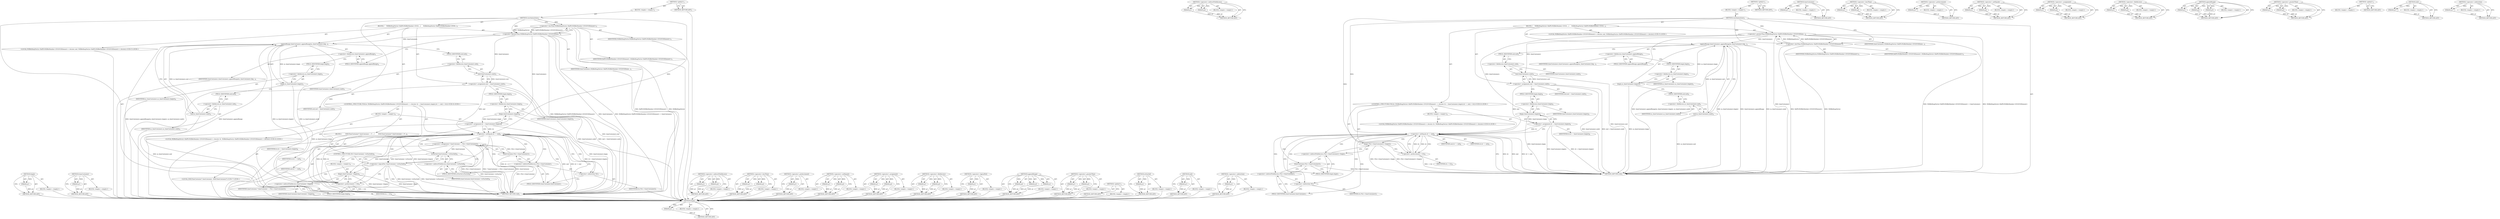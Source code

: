 digraph "&lt;operator&gt;.indirection" {
vulnerable_94 [label=<(METHOD,begin)>];
vulnerable_95 [label=<(PARAM,p1)>];
vulnerable_96 [label=<(BLOCK,&lt;empty&gt;,&lt;empty&gt;)>];
vulnerable_97 [label=<(METHOD_RETURN,ANY)>];
vulnerable_116 [label=<(METHOD,&lt;operator&gt;.indirectFieldAccess)>];
vulnerable_117 [label=<(PARAM,p1)>];
vulnerable_118 [label=<(PARAM,p2)>];
vulnerable_119 [label=<(BLOCK,&lt;empty&gt;,&lt;empty&gt;)>];
vulnerable_120 [label=<(METHOD_RETURN,ANY)>];
vulnerable_6 [label=<(METHOD,&lt;global&gt;)<SUB>1</SUB>>];
vulnerable_7 [label=<(BLOCK,&lt;empty&gt;,&lt;empty&gt;)<SUB>1</SUB>>];
vulnerable_8 [label=<(METHOD,startAnimations)<SUB>1</SUB>>];
vulnerable_9 [label=<(BLOCK,{
     WillBeHeapVector&lt;RefPtrWillBeMember&lt;SVGS...,{
     WillBeHeapVector&lt;RefPtrWillBeMember&lt;SVGS...)<SUB>2</SUB>>];
vulnerable_10 [label=<(&lt;operator&gt;.greaterThan,WillBeHeapVector&lt;RefPtrWillBeMember&lt;SVGSVGEleme...)<SUB>3</SUB>>];
vulnerable_11 [label=<(&lt;operator&gt;.lessThan,WillBeHeapVector&lt;RefPtrWillBeMember&lt;SVGSVGElement&gt;)<SUB>3</SUB>>];
vulnerable_12 [label=<(IDENTIFIER,WillBeHeapVector,WillBeHeapVector&lt;RefPtrWillBeMember&lt;SVGSVGElement&gt;)<SUB>3</SUB>>];
vulnerable_13 [label=<(IDENTIFIER,RefPtrWillBeMember&lt;SVGSVGElement&gt;,WillBeHeapVector&lt;RefPtrWillBeMember&lt;SVGSVGElement&gt;)<SUB>3</SUB>>];
vulnerable_14 [label=<(IDENTIFIER,timeContainers,WillBeHeapVector&lt;RefPtrWillBeMember&lt;SVGSVGEleme...)<SUB>3</SUB>>];
vulnerable_15 [label=<(appendRange,timeContainers.appendRange(m_timeContainers.beg...)<SUB>4</SUB>>];
vulnerable_16 [label=<(&lt;operator&gt;.fieldAccess,timeContainers.appendRange)<SUB>4</SUB>>];
vulnerable_17 [label=<(IDENTIFIER,timeContainers,timeContainers.appendRange(m_timeContainers.beg...)<SUB>4</SUB>>];
vulnerable_18 [label=<(FIELD_IDENTIFIER,appendRange,appendRange)<SUB>4</SUB>>];
vulnerable_19 [label=<(begin,m_timeContainers.begin())<SUB>4</SUB>>];
vulnerable_20 [label=<(&lt;operator&gt;.fieldAccess,m_timeContainers.begin)<SUB>4</SUB>>];
vulnerable_21 [label=<(IDENTIFIER,m_timeContainers,m_timeContainers.begin())<SUB>4</SUB>>];
vulnerable_22 [label=<(FIELD_IDENTIFIER,begin,begin)<SUB>4</SUB>>];
vulnerable_23 [label=<(end,m_timeContainers.end())<SUB>4</SUB>>];
vulnerable_24 [label=<(&lt;operator&gt;.fieldAccess,m_timeContainers.end)<SUB>4</SUB>>];
vulnerable_25 [label=<(IDENTIFIER,m_timeContainers,m_timeContainers.end())<SUB>4</SUB>>];
vulnerable_26 [label=<(FIELD_IDENTIFIER,end,end)<SUB>4</SUB>>];
vulnerable_27 [label="<(LOCAL,WillBeHeapVector&lt;RefPtrWillBeMember&lt;SVGSVGElement&gt;&gt;.iterator end: WillBeHeapVector&lt;RefPtrWillBeMember&lt;SVGSVGElement&gt;&gt;.iterator)<SUB>5</SUB>>"];
vulnerable_28 [label=<(&lt;operator&gt;.assignment,end = timeContainers.end())<SUB>5</SUB>>];
vulnerable_29 [label=<(IDENTIFIER,end,end = timeContainers.end())<SUB>5</SUB>>];
vulnerable_30 [label=<(end,timeContainers.end())<SUB>5</SUB>>];
vulnerable_31 [label=<(&lt;operator&gt;.fieldAccess,timeContainers.end)<SUB>5</SUB>>];
vulnerable_32 [label=<(IDENTIFIER,timeContainers,timeContainers.end())<SUB>5</SUB>>];
vulnerable_33 [label=<(FIELD_IDENTIFIER,end,end)<SUB>5</SUB>>];
vulnerable_34 [label="<(CONTROL_STRUCTURE,FOR,for (WillBeHeapVector&lt;RefPtrWillBeMember&lt;SVGSVGElement&gt; &gt;::iterator itr = timeContainers.begin();itr != end;++itr))<SUB>6</SUB>>"];
vulnerable_35 [label=<(BLOCK,&lt;empty&gt;,&lt;empty&gt;)<SUB>6</SUB>>];
vulnerable_36 [label="<(LOCAL,WillBeHeapVector&lt;RefPtrWillBeMember&lt;SVGSVGElement&gt;&gt;.iterator itr: WillBeHeapVector&lt;RefPtrWillBeMember&lt;SVGSVGElement&gt;&gt;.iterator)<SUB>6</SUB>>"];
vulnerable_37 [label=<(&lt;operator&gt;.assignment,itr = timeContainers.begin())<SUB>6</SUB>>];
vulnerable_38 [label=<(IDENTIFIER,itr,itr = timeContainers.begin())<SUB>6</SUB>>];
vulnerable_39 [label=<(begin,timeContainers.begin())<SUB>6</SUB>>];
vulnerable_40 [label=<(&lt;operator&gt;.fieldAccess,timeContainers.begin)<SUB>6</SUB>>];
vulnerable_41 [label=<(IDENTIFIER,timeContainers,timeContainers.begin())<SUB>6</SUB>>];
vulnerable_42 [label=<(FIELD_IDENTIFIER,begin,begin)<SUB>6</SUB>>];
vulnerable_43 [label=<(&lt;operator&gt;.notEquals,itr != end)<SUB>6</SUB>>];
vulnerable_44 [label=<(IDENTIFIER,itr,itr != end)<SUB>6</SUB>>];
vulnerable_45 [label=<(IDENTIFIER,end,itr != end)<SUB>6</SUB>>];
vulnerable_46 [label=<(&lt;operator&gt;.preIncrement,++itr)<SUB>6</SUB>>];
vulnerable_47 [label=<(IDENTIFIER,itr,++itr)<SUB>6</SUB>>];
vulnerable_48 [label=<(begin,(*itr)-&gt;timeContainer()-&gt;begin())<SUB>7</SUB>>];
vulnerable_49 [label=<(&lt;operator&gt;.indirectFieldAccess,(*itr)-&gt;timeContainer()-&gt;begin)<SUB>7</SUB>>];
vulnerable_50 [label=<(timeContainer,(*itr)-&gt;timeContainer())<SUB>7</SUB>>];
vulnerable_51 [label=<(&lt;operator&gt;.indirectFieldAccess,(*itr)-&gt;timeContainer)<SUB>7</SUB>>];
vulnerable_52 [label=<(&lt;operator&gt;.indirection,*itr)<SUB>7</SUB>>];
vulnerable_53 [label=<(IDENTIFIER,itr,(*itr)-&gt;timeContainer())<SUB>7</SUB>>];
vulnerable_54 [label=<(FIELD_IDENTIFIER,timeContainer,timeContainer)<SUB>7</SUB>>];
vulnerable_55 [label=<(FIELD_IDENTIFIER,begin,begin)<SUB>7</SUB>>];
vulnerable_56 [label=<(METHOD_RETURN,void)<SUB>1</SUB>>];
vulnerable_58 [label=<(METHOD_RETURN,ANY)<SUB>1</SUB>>];
vulnerable_121 [label=<(METHOD,timeContainer)>];
vulnerable_122 [label=<(PARAM,p1)>];
vulnerable_123 [label=<(BLOCK,&lt;empty&gt;,&lt;empty&gt;)>];
vulnerable_124 [label=<(METHOD_RETURN,ANY)>];
vulnerable_78 [label=<(METHOD,&lt;operator&gt;.lessThan)>];
vulnerable_79 [label=<(PARAM,p1)>];
vulnerable_80 [label=<(PARAM,p2)>];
vulnerable_81 [label=<(BLOCK,&lt;empty&gt;,&lt;empty&gt;)>];
vulnerable_82 [label=<(METHOD_RETURN,ANY)>];
vulnerable_112 [label=<(METHOD,&lt;operator&gt;.preIncrement)>];
vulnerable_113 [label=<(PARAM,p1)>];
vulnerable_114 [label=<(BLOCK,&lt;empty&gt;,&lt;empty&gt;)>];
vulnerable_115 [label=<(METHOD_RETURN,ANY)>];
vulnerable_107 [label=<(METHOD,&lt;operator&gt;.notEquals)>];
vulnerable_108 [label=<(PARAM,p1)>];
vulnerable_109 [label=<(PARAM,p2)>];
vulnerable_110 [label=<(BLOCK,&lt;empty&gt;,&lt;empty&gt;)>];
vulnerable_111 [label=<(METHOD_RETURN,ANY)>];
vulnerable_102 [label=<(METHOD,&lt;operator&gt;.assignment)>];
vulnerable_103 [label=<(PARAM,p1)>];
vulnerable_104 [label=<(PARAM,p2)>];
vulnerable_105 [label=<(BLOCK,&lt;empty&gt;,&lt;empty&gt;)>];
vulnerable_106 [label=<(METHOD_RETURN,ANY)>];
vulnerable_89 [label=<(METHOD,&lt;operator&gt;.fieldAccess)>];
vulnerable_90 [label=<(PARAM,p1)>];
vulnerable_91 [label=<(PARAM,p2)>];
vulnerable_92 [label=<(BLOCK,&lt;empty&gt;,&lt;empty&gt;)>];
vulnerable_93 [label=<(METHOD_RETURN,ANY)>];
vulnerable_83 [label=<(METHOD,appendRange)>];
vulnerable_84 [label=<(PARAM,p1)>];
vulnerable_85 [label=<(PARAM,p2)>];
vulnerable_86 [label=<(PARAM,p3)>];
vulnerable_87 [label=<(BLOCK,&lt;empty&gt;,&lt;empty&gt;)>];
vulnerable_88 [label=<(METHOD_RETURN,ANY)>];
vulnerable_73 [label=<(METHOD,&lt;operator&gt;.greaterThan)>];
vulnerable_74 [label=<(PARAM,p1)>];
vulnerable_75 [label=<(PARAM,p2)>];
vulnerable_76 [label=<(BLOCK,&lt;empty&gt;,&lt;empty&gt;)>];
vulnerable_77 [label=<(METHOD_RETURN,ANY)>];
vulnerable_67 [label=<(METHOD,&lt;global&gt;)<SUB>1</SUB>>];
vulnerable_68 [label=<(BLOCK,&lt;empty&gt;,&lt;empty&gt;)>];
vulnerable_69 [label=<(METHOD_RETURN,ANY)>];
vulnerable_98 [label=<(METHOD,end)>];
vulnerable_99 [label=<(PARAM,p1)>];
vulnerable_100 [label=<(BLOCK,&lt;empty&gt;,&lt;empty&gt;)>];
vulnerable_101 [label=<(METHOD_RETURN,ANY)>];
vulnerable_125 [label=<(METHOD,&lt;operator&gt;.indirection)>];
vulnerable_126 [label=<(PARAM,p1)>];
vulnerable_127 [label=<(BLOCK,&lt;empty&gt;,&lt;empty&gt;)>];
vulnerable_128 [label=<(METHOD_RETURN,ANY)>];
fixed_108 [label=<(METHOD,begin)>];
fixed_109 [label=<(PARAM,p1)>];
fixed_110 [label=<(BLOCK,&lt;empty&gt;,&lt;empty&gt;)>];
fixed_111 [label=<(METHOD_RETURN,ANY)>];
fixed_130 [label=<(METHOD,timeContainer)>];
fixed_131 [label=<(PARAM,p1)>];
fixed_132 [label=<(BLOCK,&lt;empty&gt;,&lt;empty&gt;)>];
fixed_133 [label=<(METHOD_RETURN,ANY)>];
fixed_6 [label=<(METHOD,&lt;global&gt;)<SUB>1</SUB>>];
fixed_7 [label=<(BLOCK,&lt;empty&gt;,&lt;empty&gt;)<SUB>1</SUB>>];
fixed_8 [label=<(METHOD,startAnimations)<SUB>1</SUB>>];
fixed_9 [label=<(BLOCK,{
     WillBeHeapVector&lt;RefPtrWillBeMember&lt;SVGS...,{
     WillBeHeapVector&lt;RefPtrWillBeMember&lt;SVGS...)<SUB>2</SUB>>];
fixed_10 [label=<(&lt;operator&gt;.greaterThan,WillBeHeapVector&lt;RefPtrWillBeMember&lt;SVGSVGEleme...)<SUB>3</SUB>>];
fixed_11 [label=<(&lt;operator&gt;.lessThan,WillBeHeapVector&lt;RefPtrWillBeMember&lt;SVGSVGElement&gt;)<SUB>3</SUB>>];
fixed_12 [label=<(IDENTIFIER,WillBeHeapVector,WillBeHeapVector&lt;RefPtrWillBeMember&lt;SVGSVGElement&gt;)<SUB>3</SUB>>];
fixed_13 [label=<(IDENTIFIER,RefPtrWillBeMember&lt;SVGSVGElement&gt;,WillBeHeapVector&lt;RefPtrWillBeMember&lt;SVGSVGElement&gt;)<SUB>3</SUB>>];
fixed_14 [label=<(IDENTIFIER,timeContainers,WillBeHeapVector&lt;RefPtrWillBeMember&lt;SVGSVGEleme...)<SUB>3</SUB>>];
fixed_15 [label=<(appendRange,timeContainers.appendRange(m_timeContainers.beg...)<SUB>4</SUB>>];
fixed_16 [label=<(&lt;operator&gt;.fieldAccess,timeContainers.appendRange)<SUB>4</SUB>>];
fixed_17 [label=<(IDENTIFIER,timeContainers,timeContainers.appendRange(m_timeContainers.beg...)<SUB>4</SUB>>];
fixed_18 [label=<(FIELD_IDENTIFIER,appendRange,appendRange)<SUB>4</SUB>>];
fixed_19 [label=<(begin,m_timeContainers.begin())<SUB>4</SUB>>];
fixed_20 [label=<(&lt;operator&gt;.fieldAccess,m_timeContainers.begin)<SUB>4</SUB>>];
fixed_21 [label=<(IDENTIFIER,m_timeContainers,m_timeContainers.begin())<SUB>4</SUB>>];
fixed_22 [label=<(FIELD_IDENTIFIER,begin,begin)<SUB>4</SUB>>];
fixed_23 [label=<(end,m_timeContainers.end())<SUB>4</SUB>>];
fixed_24 [label=<(&lt;operator&gt;.fieldAccess,m_timeContainers.end)<SUB>4</SUB>>];
fixed_25 [label=<(IDENTIFIER,m_timeContainers,m_timeContainers.end())<SUB>4</SUB>>];
fixed_26 [label=<(FIELD_IDENTIFIER,end,end)<SUB>4</SUB>>];
fixed_27 [label="<(LOCAL,WillBeHeapVector&lt;RefPtrWillBeMember&lt;SVGSVGElement&gt;&gt;.iterator end: WillBeHeapVector&lt;RefPtrWillBeMember&lt;SVGSVGElement&gt;&gt;.iterator)<SUB>5</SUB>>"];
fixed_28 [label=<(&lt;operator&gt;.assignment,end = timeContainers.end())<SUB>5</SUB>>];
fixed_29 [label=<(IDENTIFIER,end,end = timeContainers.end())<SUB>5</SUB>>];
fixed_30 [label=<(end,timeContainers.end())<SUB>5</SUB>>];
fixed_31 [label=<(&lt;operator&gt;.fieldAccess,timeContainers.end)<SUB>5</SUB>>];
fixed_32 [label=<(IDENTIFIER,timeContainers,timeContainers.end())<SUB>5</SUB>>];
fixed_33 [label=<(FIELD_IDENTIFIER,end,end)<SUB>5</SUB>>];
fixed_34 [label="<(CONTROL_STRUCTURE,FOR,for (WillBeHeapVector&lt;RefPtrWillBeMember&lt;SVGSVGElement&gt; &gt;::iterator itr = timeContainers.begin();itr != end;++itr))<SUB>6</SUB>>"];
fixed_35 [label=<(BLOCK,&lt;empty&gt;,&lt;empty&gt;)<SUB>6</SUB>>];
fixed_36 [label="<(LOCAL,WillBeHeapVector&lt;RefPtrWillBeMember&lt;SVGSVGElement&gt;&gt;.iterator itr: WillBeHeapVector&lt;RefPtrWillBeMember&lt;SVGSVGElement&gt;&gt;.iterator)<SUB>6</SUB>>"];
fixed_37 [label=<(&lt;operator&gt;.assignment,itr = timeContainers.begin())<SUB>6</SUB>>];
fixed_38 [label=<(IDENTIFIER,itr,itr = timeContainers.begin())<SUB>6</SUB>>];
fixed_39 [label=<(begin,timeContainers.begin())<SUB>6</SUB>>];
fixed_40 [label=<(&lt;operator&gt;.fieldAccess,timeContainers.begin)<SUB>6</SUB>>];
fixed_41 [label=<(IDENTIFIER,timeContainers,timeContainers.begin())<SUB>6</SUB>>];
fixed_42 [label=<(FIELD_IDENTIFIER,begin,begin)<SUB>6</SUB>>];
fixed_43 [label=<(&lt;operator&gt;.notEquals,itr != end)<SUB>6</SUB>>];
fixed_44 [label=<(IDENTIFIER,itr,itr != end)<SUB>6</SUB>>];
fixed_45 [label=<(IDENTIFIER,end,itr != end)<SUB>6</SUB>>];
fixed_46 [label=<(&lt;operator&gt;.preIncrement,++itr)<SUB>6</SUB>>];
fixed_47 [label=<(IDENTIFIER,itr,++itr)<SUB>6</SUB>>];
fixed_48 [label=<(BLOCK,{
        SMILTimeContainer* timeContainer = (*...,{
        SMILTimeContainer* timeContainer = (*...)<SUB>6</SUB>>];
fixed_49 [label="<(LOCAL,SMILTimeContainer* timeContainer: SMILTimeContainer*)<SUB>7</SUB>>"];
fixed_50 [label=<(&lt;operator&gt;.assignment,* timeContainer = (*itr)-&gt;timeContainer())<SUB>7</SUB>>];
fixed_51 [label=<(IDENTIFIER,timeContainer,* timeContainer = (*itr)-&gt;timeContainer())<SUB>7</SUB>>];
fixed_52 [label=<(timeContainer,(*itr)-&gt;timeContainer())<SUB>7</SUB>>];
fixed_53 [label=<(&lt;operator&gt;.indirectFieldAccess,(*itr)-&gt;timeContainer)<SUB>7</SUB>>];
fixed_54 [label=<(&lt;operator&gt;.indirection,*itr)<SUB>7</SUB>>];
fixed_55 [label=<(IDENTIFIER,itr,(*itr)-&gt;timeContainer())<SUB>7</SUB>>];
fixed_56 [label=<(FIELD_IDENTIFIER,timeContainer,timeContainer)<SUB>7</SUB>>];
fixed_57 [label=<(CONTROL_STRUCTURE,IF,if (!timeContainer-&gt;isStarted()))<SUB>8</SUB>>];
fixed_58 [label=<(&lt;operator&gt;.logicalNot,!timeContainer-&gt;isStarted())<SUB>8</SUB>>];
fixed_59 [label=<(isStarted,timeContainer-&gt;isStarted())<SUB>8</SUB>>];
fixed_60 [label=<(&lt;operator&gt;.indirectFieldAccess,timeContainer-&gt;isStarted)<SUB>8</SUB>>];
fixed_61 [label=<(IDENTIFIER,timeContainer,timeContainer-&gt;isStarted())<SUB>8</SUB>>];
fixed_62 [label=<(FIELD_IDENTIFIER,isStarted,isStarted)<SUB>8</SUB>>];
fixed_63 [label=<(BLOCK,&lt;empty&gt;,&lt;empty&gt;)<SUB>9</SUB>>];
fixed_64 [label=<(begin,timeContainer-&gt;begin())<SUB>9</SUB>>];
fixed_65 [label=<(&lt;operator&gt;.indirectFieldAccess,timeContainer-&gt;begin)<SUB>9</SUB>>];
fixed_66 [label=<(IDENTIFIER,timeContainer,timeContainer-&gt;begin())<SUB>9</SUB>>];
fixed_67 [label=<(FIELD_IDENTIFIER,begin,begin)<SUB>9</SUB>>];
fixed_68 [label=<(METHOD_RETURN,void)<SUB>1</SUB>>];
fixed_70 [label=<(METHOD_RETURN,ANY)<SUB>1</SUB>>];
fixed_134 [label=<(METHOD,&lt;operator&gt;.indirectFieldAccess)>];
fixed_135 [label=<(PARAM,p1)>];
fixed_136 [label=<(PARAM,p2)>];
fixed_137 [label=<(BLOCK,&lt;empty&gt;,&lt;empty&gt;)>];
fixed_138 [label=<(METHOD_RETURN,ANY)>];
fixed_92 [label=<(METHOD,&lt;operator&gt;.lessThan)>];
fixed_93 [label=<(PARAM,p1)>];
fixed_94 [label=<(PARAM,p2)>];
fixed_95 [label=<(BLOCK,&lt;empty&gt;,&lt;empty&gt;)>];
fixed_96 [label=<(METHOD_RETURN,ANY)>];
fixed_126 [label=<(METHOD,&lt;operator&gt;.preIncrement)>];
fixed_127 [label=<(PARAM,p1)>];
fixed_128 [label=<(BLOCK,&lt;empty&gt;,&lt;empty&gt;)>];
fixed_129 [label=<(METHOD_RETURN,ANY)>];
fixed_121 [label=<(METHOD,&lt;operator&gt;.notEquals)>];
fixed_122 [label=<(PARAM,p1)>];
fixed_123 [label=<(PARAM,p2)>];
fixed_124 [label=<(BLOCK,&lt;empty&gt;,&lt;empty&gt;)>];
fixed_125 [label=<(METHOD_RETURN,ANY)>];
fixed_116 [label=<(METHOD,&lt;operator&gt;.assignment)>];
fixed_117 [label=<(PARAM,p1)>];
fixed_118 [label=<(PARAM,p2)>];
fixed_119 [label=<(BLOCK,&lt;empty&gt;,&lt;empty&gt;)>];
fixed_120 [label=<(METHOD_RETURN,ANY)>];
fixed_103 [label=<(METHOD,&lt;operator&gt;.fieldAccess)>];
fixed_104 [label=<(PARAM,p1)>];
fixed_105 [label=<(PARAM,p2)>];
fixed_106 [label=<(BLOCK,&lt;empty&gt;,&lt;empty&gt;)>];
fixed_107 [label=<(METHOD_RETURN,ANY)>];
fixed_143 [label=<(METHOD,&lt;operator&gt;.logicalNot)>];
fixed_144 [label=<(PARAM,p1)>];
fixed_145 [label=<(BLOCK,&lt;empty&gt;,&lt;empty&gt;)>];
fixed_146 [label=<(METHOD_RETURN,ANY)>];
fixed_97 [label=<(METHOD,appendRange)>];
fixed_98 [label=<(PARAM,p1)>];
fixed_99 [label=<(PARAM,p2)>];
fixed_100 [label=<(PARAM,p3)>];
fixed_101 [label=<(BLOCK,&lt;empty&gt;,&lt;empty&gt;)>];
fixed_102 [label=<(METHOD_RETURN,ANY)>];
fixed_87 [label=<(METHOD,&lt;operator&gt;.greaterThan)>];
fixed_88 [label=<(PARAM,p1)>];
fixed_89 [label=<(PARAM,p2)>];
fixed_90 [label=<(BLOCK,&lt;empty&gt;,&lt;empty&gt;)>];
fixed_91 [label=<(METHOD_RETURN,ANY)>];
fixed_81 [label=<(METHOD,&lt;global&gt;)<SUB>1</SUB>>];
fixed_82 [label=<(BLOCK,&lt;empty&gt;,&lt;empty&gt;)>];
fixed_83 [label=<(METHOD_RETURN,ANY)>];
fixed_147 [label=<(METHOD,isStarted)>];
fixed_148 [label=<(PARAM,p1)>];
fixed_149 [label=<(BLOCK,&lt;empty&gt;,&lt;empty&gt;)>];
fixed_150 [label=<(METHOD_RETURN,ANY)>];
fixed_112 [label=<(METHOD,end)>];
fixed_113 [label=<(PARAM,p1)>];
fixed_114 [label=<(BLOCK,&lt;empty&gt;,&lt;empty&gt;)>];
fixed_115 [label=<(METHOD_RETURN,ANY)>];
fixed_139 [label=<(METHOD,&lt;operator&gt;.indirection)>];
fixed_140 [label=<(PARAM,p1)>];
fixed_141 [label=<(BLOCK,&lt;empty&gt;,&lt;empty&gt;)>];
fixed_142 [label=<(METHOD_RETURN,ANY)>];
vulnerable_94 -> vulnerable_95  [key=0, label="AST: "];
vulnerable_94 -> vulnerable_95  [key=1, label="DDG: "];
vulnerable_94 -> vulnerable_96  [key=0, label="AST: "];
vulnerable_94 -> vulnerable_97  [key=0, label="AST: "];
vulnerable_94 -> vulnerable_97  [key=1, label="CFG: "];
vulnerable_95 -> vulnerable_97  [key=0, label="DDG: p1"];
vulnerable_116 -> vulnerable_117  [key=0, label="AST: "];
vulnerable_116 -> vulnerable_117  [key=1, label="DDG: "];
vulnerable_116 -> vulnerable_119  [key=0, label="AST: "];
vulnerable_116 -> vulnerable_118  [key=0, label="AST: "];
vulnerable_116 -> vulnerable_118  [key=1, label="DDG: "];
vulnerable_116 -> vulnerable_120  [key=0, label="AST: "];
vulnerable_116 -> vulnerable_120  [key=1, label="CFG: "];
vulnerable_117 -> vulnerable_120  [key=0, label="DDG: p1"];
vulnerable_118 -> vulnerable_120  [key=0, label="DDG: p2"];
vulnerable_6 -> vulnerable_7  [key=0, label="AST: "];
vulnerable_6 -> vulnerable_58  [key=0, label="AST: "];
vulnerable_6 -> vulnerable_58  [key=1, label="CFG: "];
vulnerable_7 -> vulnerable_8  [key=0, label="AST: "];
vulnerable_8 -> vulnerable_9  [key=0, label="AST: "];
vulnerable_8 -> vulnerable_56  [key=0, label="AST: "];
vulnerable_8 -> vulnerable_11  [key=0, label="CFG: "];
vulnerable_8 -> vulnerable_11  [key=1, label="DDG: "];
vulnerable_8 -> vulnerable_10  [key=0, label="DDG: "];
vulnerable_8 -> vulnerable_43  [key=0, label="DDG: "];
vulnerable_8 -> vulnerable_46  [key=0, label="DDG: "];
vulnerable_9 -> vulnerable_10  [key=0, label="AST: "];
vulnerable_9 -> vulnerable_15  [key=0, label="AST: "];
vulnerable_9 -> vulnerable_27  [key=0, label="AST: "];
vulnerable_9 -> vulnerable_28  [key=0, label="AST: "];
vulnerable_9 -> vulnerable_34  [key=0, label="AST: "];
vulnerable_10 -> vulnerable_11  [key=0, label="AST: "];
vulnerable_10 -> vulnerable_14  [key=0, label="AST: "];
vulnerable_10 -> vulnerable_18  [key=0, label="CFG: "];
vulnerable_10 -> vulnerable_56  [key=0, label="DDG: WillBeHeapVector&lt;RefPtrWillBeMember&lt;SVGSVGElement&gt;"];
vulnerable_10 -> vulnerable_56  [key=1, label="DDG: timeContainers"];
vulnerable_10 -> vulnerable_56  [key=2, label="DDG: WillBeHeapVector&lt;RefPtrWillBeMember&lt;SVGSVGElement&gt; &gt; timeContainers"];
vulnerable_10 -> vulnerable_15  [key=0, label="DDG: timeContainers"];
vulnerable_10 -> vulnerable_30  [key=0, label="DDG: timeContainers"];
vulnerable_10 -> vulnerable_39  [key=0, label="DDG: timeContainers"];
vulnerable_11 -> vulnerable_12  [key=0, label="AST: "];
vulnerable_11 -> vulnerable_13  [key=0, label="AST: "];
vulnerable_11 -> vulnerable_10  [key=0, label="CFG: "];
vulnerable_11 -> vulnerable_10  [key=1, label="DDG: WillBeHeapVector"];
vulnerable_11 -> vulnerable_10  [key=2, label="DDG: RefPtrWillBeMember&lt;SVGSVGElement&gt;"];
vulnerable_11 -> vulnerable_56  [key=0, label="DDG: RefPtrWillBeMember&lt;SVGSVGElement&gt;"];
vulnerable_11 -> vulnerable_56  [key=1, label="DDG: WillBeHeapVector"];
vulnerable_15 -> vulnerable_16  [key=0, label="AST: "];
vulnerable_15 -> vulnerable_19  [key=0, label="AST: "];
vulnerable_15 -> vulnerable_23  [key=0, label="AST: "];
vulnerable_15 -> vulnerable_33  [key=0, label="CFG: "];
vulnerable_15 -> vulnerable_56  [key=0, label="DDG: timeContainers.appendRange"];
vulnerable_15 -> vulnerable_56  [key=1, label="DDG: m_timeContainers.begin()"];
vulnerable_15 -> vulnerable_56  [key=2, label="DDG: m_timeContainers.end()"];
vulnerable_15 -> vulnerable_56  [key=3, label="DDG: timeContainers.appendRange(m_timeContainers.begin(), m_timeContainers.end())"];
vulnerable_16 -> vulnerable_17  [key=0, label="AST: "];
vulnerable_16 -> vulnerable_18  [key=0, label="AST: "];
vulnerable_16 -> vulnerable_22  [key=0, label="CFG: "];
vulnerable_18 -> vulnerable_16  [key=0, label="CFG: "];
vulnerable_19 -> vulnerable_20  [key=0, label="AST: "];
vulnerable_19 -> vulnerable_26  [key=0, label="CFG: "];
vulnerable_19 -> vulnerable_56  [key=0, label="DDG: m_timeContainers.begin"];
vulnerable_19 -> vulnerable_15  [key=0, label="DDG: m_timeContainers.begin"];
vulnerable_20 -> vulnerable_21  [key=0, label="AST: "];
vulnerable_20 -> vulnerable_22  [key=0, label="AST: "];
vulnerable_20 -> vulnerable_19  [key=0, label="CFG: "];
vulnerable_22 -> vulnerable_20  [key=0, label="CFG: "];
vulnerable_23 -> vulnerable_24  [key=0, label="AST: "];
vulnerable_23 -> vulnerable_15  [key=0, label="CFG: "];
vulnerable_23 -> vulnerable_15  [key=1, label="DDG: m_timeContainers.end"];
vulnerable_23 -> vulnerable_56  [key=0, label="DDG: m_timeContainers.end"];
vulnerable_24 -> vulnerable_25  [key=0, label="AST: "];
vulnerable_24 -> vulnerable_26  [key=0, label="AST: "];
vulnerable_24 -> vulnerable_23  [key=0, label="CFG: "];
vulnerable_26 -> vulnerable_24  [key=0, label="CFG: "];
vulnerable_28 -> vulnerable_29  [key=0, label="AST: "];
vulnerable_28 -> vulnerable_30  [key=0, label="AST: "];
vulnerable_28 -> vulnerable_42  [key=0, label="CFG: "];
vulnerable_28 -> vulnerable_56  [key=0, label="DDG: timeContainers.end()"];
vulnerable_28 -> vulnerable_56  [key=1, label="DDG: end = timeContainers.end()"];
vulnerable_28 -> vulnerable_43  [key=0, label="DDG: end"];
vulnerable_30 -> vulnerable_31  [key=0, label="AST: "];
vulnerable_30 -> vulnerable_28  [key=0, label="CFG: "];
vulnerable_30 -> vulnerable_28  [key=1, label="DDG: timeContainers.end"];
vulnerable_30 -> vulnerable_56  [key=0, label="DDG: timeContainers.end"];
vulnerable_31 -> vulnerable_32  [key=0, label="AST: "];
vulnerable_31 -> vulnerable_33  [key=0, label="AST: "];
vulnerable_31 -> vulnerable_30  [key=0, label="CFG: "];
vulnerable_33 -> vulnerable_31  [key=0, label="CFG: "];
vulnerable_34 -> vulnerable_35  [key=0, label="AST: "];
vulnerable_34 -> vulnerable_43  [key=0, label="AST: "];
vulnerable_34 -> vulnerable_46  [key=0, label="AST: "];
vulnerable_34 -> vulnerable_48  [key=0, label="AST: "];
vulnerable_35 -> vulnerable_36  [key=0, label="AST: "];
vulnerable_35 -> vulnerable_37  [key=0, label="AST: "];
vulnerable_37 -> vulnerable_38  [key=0, label="AST: "];
vulnerable_37 -> vulnerable_39  [key=0, label="AST: "];
vulnerable_37 -> vulnerable_43  [key=0, label="CFG: "];
vulnerable_37 -> vulnerable_43  [key=1, label="DDG: itr"];
vulnerable_37 -> vulnerable_56  [key=0, label="DDG: timeContainers.begin()"];
vulnerable_37 -> vulnerable_56  [key=1, label="DDG: itr = timeContainers.begin()"];
vulnerable_39 -> vulnerable_40  [key=0, label="AST: "];
vulnerable_39 -> vulnerable_37  [key=0, label="CFG: "];
vulnerable_39 -> vulnerable_37  [key=1, label="DDG: timeContainers.begin"];
vulnerable_39 -> vulnerable_56  [key=0, label="DDG: timeContainers.begin"];
vulnerable_40 -> vulnerable_41  [key=0, label="AST: "];
vulnerable_40 -> vulnerable_42  [key=0, label="AST: "];
vulnerable_40 -> vulnerable_39  [key=0, label="CFG: "];
vulnerable_42 -> vulnerable_40  [key=0, label="CFG: "];
vulnerable_43 -> vulnerable_44  [key=0, label="AST: "];
vulnerable_43 -> vulnerable_45  [key=0, label="AST: "];
vulnerable_43 -> vulnerable_56  [key=0, label="CFG: "];
vulnerable_43 -> vulnerable_56  [key=1, label="DDG: itr"];
vulnerable_43 -> vulnerable_56  [key=2, label="DDG: end"];
vulnerable_43 -> vulnerable_56  [key=3, label="DDG: itr != end"];
vulnerable_43 -> vulnerable_52  [key=0, label="CFG: "];
vulnerable_43 -> vulnerable_52  [key=1, label="CDG: "];
vulnerable_43 -> vulnerable_46  [key=0, label="DDG: itr"];
vulnerable_43 -> vulnerable_46  [key=1, label="CDG: "];
vulnerable_43 -> vulnerable_48  [key=0, label="CDG: "];
vulnerable_43 -> vulnerable_49  [key=0, label="CDG: "];
vulnerable_43 -> vulnerable_50  [key=0, label="CDG: "];
vulnerable_43 -> vulnerable_51  [key=0, label="CDG: "];
vulnerable_43 -> vulnerable_55  [key=0, label="CDG: "];
vulnerable_43 -> vulnerable_54  [key=0, label="CDG: "];
vulnerable_43 -> vulnerable_43  [key=0, label="CDG: "];
vulnerable_46 -> vulnerable_47  [key=0, label="AST: "];
vulnerable_46 -> vulnerable_43  [key=0, label="CFG: "];
vulnerable_46 -> vulnerable_43  [key=1, label="DDG: itr"];
vulnerable_46 -> vulnerable_56  [key=0, label="DDG: ++itr"];
vulnerable_48 -> vulnerable_49  [key=0, label="AST: "];
vulnerable_48 -> vulnerable_46  [key=0, label="CFG: "];
vulnerable_48 -> vulnerable_56  [key=0, label="DDG: (*itr)-&gt;timeContainer()-&gt;begin"];
vulnerable_48 -> vulnerable_56  [key=1, label="DDG: (*itr)-&gt;timeContainer()-&gt;begin()"];
vulnerable_49 -> vulnerable_50  [key=0, label="AST: "];
vulnerable_49 -> vulnerable_55  [key=0, label="AST: "];
vulnerable_49 -> vulnerable_48  [key=0, label="CFG: "];
vulnerable_50 -> vulnerable_51  [key=0, label="AST: "];
vulnerable_50 -> vulnerable_55  [key=0, label="CFG: "];
vulnerable_50 -> vulnerable_56  [key=0, label="DDG: (*itr)-&gt;timeContainer"];
vulnerable_51 -> vulnerable_52  [key=0, label="AST: "];
vulnerable_51 -> vulnerable_54  [key=0, label="AST: "];
vulnerable_51 -> vulnerable_50  [key=0, label="CFG: "];
vulnerable_52 -> vulnerable_53  [key=0, label="AST: "];
vulnerable_52 -> vulnerable_54  [key=0, label="CFG: "];
vulnerable_54 -> vulnerable_51  [key=0, label="CFG: "];
vulnerable_55 -> vulnerable_49  [key=0, label="CFG: "];
vulnerable_121 -> vulnerable_122  [key=0, label="AST: "];
vulnerable_121 -> vulnerable_122  [key=1, label="DDG: "];
vulnerable_121 -> vulnerable_123  [key=0, label="AST: "];
vulnerable_121 -> vulnerable_124  [key=0, label="AST: "];
vulnerable_121 -> vulnerable_124  [key=1, label="CFG: "];
vulnerable_122 -> vulnerable_124  [key=0, label="DDG: p1"];
vulnerable_78 -> vulnerable_79  [key=0, label="AST: "];
vulnerable_78 -> vulnerable_79  [key=1, label="DDG: "];
vulnerable_78 -> vulnerable_81  [key=0, label="AST: "];
vulnerable_78 -> vulnerable_80  [key=0, label="AST: "];
vulnerable_78 -> vulnerable_80  [key=1, label="DDG: "];
vulnerable_78 -> vulnerable_82  [key=0, label="AST: "];
vulnerable_78 -> vulnerable_82  [key=1, label="CFG: "];
vulnerable_79 -> vulnerable_82  [key=0, label="DDG: p1"];
vulnerable_80 -> vulnerable_82  [key=0, label="DDG: p2"];
vulnerable_112 -> vulnerable_113  [key=0, label="AST: "];
vulnerable_112 -> vulnerable_113  [key=1, label="DDG: "];
vulnerable_112 -> vulnerable_114  [key=0, label="AST: "];
vulnerable_112 -> vulnerable_115  [key=0, label="AST: "];
vulnerable_112 -> vulnerable_115  [key=1, label="CFG: "];
vulnerable_113 -> vulnerable_115  [key=0, label="DDG: p1"];
vulnerable_107 -> vulnerable_108  [key=0, label="AST: "];
vulnerable_107 -> vulnerable_108  [key=1, label="DDG: "];
vulnerable_107 -> vulnerable_110  [key=0, label="AST: "];
vulnerable_107 -> vulnerable_109  [key=0, label="AST: "];
vulnerable_107 -> vulnerable_109  [key=1, label="DDG: "];
vulnerable_107 -> vulnerable_111  [key=0, label="AST: "];
vulnerable_107 -> vulnerable_111  [key=1, label="CFG: "];
vulnerable_108 -> vulnerable_111  [key=0, label="DDG: p1"];
vulnerable_109 -> vulnerable_111  [key=0, label="DDG: p2"];
vulnerable_102 -> vulnerable_103  [key=0, label="AST: "];
vulnerable_102 -> vulnerable_103  [key=1, label="DDG: "];
vulnerable_102 -> vulnerable_105  [key=0, label="AST: "];
vulnerable_102 -> vulnerable_104  [key=0, label="AST: "];
vulnerable_102 -> vulnerable_104  [key=1, label="DDG: "];
vulnerable_102 -> vulnerable_106  [key=0, label="AST: "];
vulnerable_102 -> vulnerable_106  [key=1, label="CFG: "];
vulnerable_103 -> vulnerable_106  [key=0, label="DDG: p1"];
vulnerable_104 -> vulnerable_106  [key=0, label="DDG: p2"];
vulnerable_89 -> vulnerable_90  [key=0, label="AST: "];
vulnerable_89 -> vulnerable_90  [key=1, label="DDG: "];
vulnerable_89 -> vulnerable_92  [key=0, label="AST: "];
vulnerable_89 -> vulnerable_91  [key=0, label="AST: "];
vulnerable_89 -> vulnerable_91  [key=1, label="DDG: "];
vulnerable_89 -> vulnerable_93  [key=0, label="AST: "];
vulnerable_89 -> vulnerable_93  [key=1, label="CFG: "];
vulnerable_90 -> vulnerable_93  [key=0, label="DDG: p1"];
vulnerable_91 -> vulnerable_93  [key=0, label="DDG: p2"];
vulnerable_83 -> vulnerable_84  [key=0, label="AST: "];
vulnerable_83 -> vulnerable_84  [key=1, label="DDG: "];
vulnerable_83 -> vulnerable_87  [key=0, label="AST: "];
vulnerable_83 -> vulnerable_85  [key=0, label="AST: "];
vulnerable_83 -> vulnerable_85  [key=1, label="DDG: "];
vulnerable_83 -> vulnerable_88  [key=0, label="AST: "];
vulnerable_83 -> vulnerable_88  [key=1, label="CFG: "];
vulnerable_83 -> vulnerable_86  [key=0, label="AST: "];
vulnerable_83 -> vulnerable_86  [key=1, label="DDG: "];
vulnerable_84 -> vulnerable_88  [key=0, label="DDG: p1"];
vulnerable_85 -> vulnerable_88  [key=0, label="DDG: p2"];
vulnerable_86 -> vulnerable_88  [key=0, label="DDG: p3"];
vulnerable_73 -> vulnerable_74  [key=0, label="AST: "];
vulnerable_73 -> vulnerable_74  [key=1, label="DDG: "];
vulnerable_73 -> vulnerable_76  [key=0, label="AST: "];
vulnerable_73 -> vulnerable_75  [key=0, label="AST: "];
vulnerable_73 -> vulnerable_75  [key=1, label="DDG: "];
vulnerable_73 -> vulnerable_77  [key=0, label="AST: "];
vulnerable_73 -> vulnerable_77  [key=1, label="CFG: "];
vulnerable_74 -> vulnerable_77  [key=0, label="DDG: p1"];
vulnerable_75 -> vulnerable_77  [key=0, label="DDG: p2"];
vulnerable_67 -> vulnerable_68  [key=0, label="AST: "];
vulnerable_67 -> vulnerable_69  [key=0, label="AST: "];
vulnerable_67 -> vulnerable_69  [key=1, label="CFG: "];
vulnerable_98 -> vulnerable_99  [key=0, label="AST: "];
vulnerable_98 -> vulnerable_99  [key=1, label="DDG: "];
vulnerable_98 -> vulnerable_100  [key=0, label="AST: "];
vulnerable_98 -> vulnerable_101  [key=0, label="AST: "];
vulnerable_98 -> vulnerable_101  [key=1, label="CFG: "];
vulnerable_99 -> vulnerable_101  [key=0, label="DDG: p1"];
vulnerable_125 -> vulnerable_126  [key=0, label="AST: "];
vulnerable_125 -> vulnerable_126  [key=1, label="DDG: "];
vulnerable_125 -> vulnerable_127  [key=0, label="AST: "];
vulnerable_125 -> vulnerable_128  [key=0, label="AST: "];
vulnerable_125 -> vulnerable_128  [key=1, label="CFG: "];
vulnerable_126 -> vulnerable_128  [key=0, label="DDG: p1"];
fixed_108 -> fixed_109  [key=0, label="AST: "];
fixed_108 -> fixed_109  [key=1, label="DDG: "];
fixed_108 -> fixed_110  [key=0, label="AST: "];
fixed_108 -> fixed_111  [key=0, label="AST: "];
fixed_108 -> fixed_111  [key=1, label="CFG: "];
fixed_109 -> fixed_111  [key=0, label="DDG: p1"];
fixed_110 -> vulnerable_94  [key=0];
fixed_111 -> vulnerable_94  [key=0];
fixed_130 -> fixed_131  [key=0, label="AST: "];
fixed_130 -> fixed_131  [key=1, label="DDG: "];
fixed_130 -> fixed_132  [key=0, label="AST: "];
fixed_130 -> fixed_133  [key=0, label="AST: "];
fixed_130 -> fixed_133  [key=1, label="CFG: "];
fixed_131 -> fixed_133  [key=0, label="DDG: p1"];
fixed_132 -> vulnerable_94  [key=0];
fixed_133 -> vulnerable_94  [key=0];
fixed_6 -> fixed_7  [key=0, label="AST: "];
fixed_6 -> fixed_70  [key=0, label="AST: "];
fixed_6 -> fixed_70  [key=1, label="CFG: "];
fixed_7 -> fixed_8  [key=0, label="AST: "];
fixed_8 -> fixed_9  [key=0, label="AST: "];
fixed_8 -> fixed_68  [key=0, label="AST: "];
fixed_8 -> fixed_11  [key=0, label="CFG: "];
fixed_8 -> fixed_11  [key=1, label="DDG: "];
fixed_8 -> fixed_10  [key=0, label="DDG: "];
fixed_8 -> fixed_43  [key=0, label="DDG: "];
fixed_8 -> fixed_46  [key=0, label="DDG: "];
fixed_9 -> fixed_10  [key=0, label="AST: "];
fixed_9 -> fixed_15  [key=0, label="AST: "];
fixed_9 -> fixed_27  [key=0, label="AST: "];
fixed_9 -> fixed_28  [key=0, label="AST: "];
fixed_9 -> fixed_34  [key=0, label="AST: "];
fixed_10 -> fixed_11  [key=0, label="AST: "];
fixed_10 -> fixed_14  [key=0, label="AST: "];
fixed_10 -> fixed_18  [key=0, label="CFG: "];
fixed_10 -> fixed_68  [key=0, label="DDG: WillBeHeapVector&lt;RefPtrWillBeMember&lt;SVGSVGElement&gt;"];
fixed_10 -> fixed_68  [key=1, label="DDG: timeContainers"];
fixed_10 -> fixed_68  [key=2, label="DDG: WillBeHeapVector&lt;RefPtrWillBeMember&lt;SVGSVGElement&gt; &gt; timeContainers"];
fixed_10 -> fixed_15  [key=0, label="DDG: timeContainers"];
fixed_10 -> fixed_30  [key=0, label="DDG: timeContainers"];
fixed_10 -> fixed_39  [key=0, label="DDG: timeContainers"];
fixed_11 -> fixed_12  [key=0, label="AST: "];
fixed_11 -> fixed_13  [key=0, label="AST: "];
fixed_11 -> fixed_10  [key=0, label="CFG: "];
fixed_11 -> fixed_10  [key=1, label="DDG: WillBeHeapVector"];
fixed_11 -> fixed_10  [key=2, label="DDG: RefPtrWillBeMember&lt;SVGSVGElement&gt;"];
fixed_11 -> fixed_68  [key=0, label="DDG: RefPtrWillBeMember&lt;SVGSVGElement&gt;"];
fixed_11 -> fixed_68  [key=1, label="DDG: WillBeHeapVector"];
fixed_12 -> vulnerable_94  [key=0];
fixed_13 -> vulnerable_94  [key=0];
fixed_14 -> vulnerable_94  [key=0];
fixed_15 -> fixed_16  [key=0, label="AST: "];
fixed_15 -> fixed_19  [key=0, label="AST: "];
fixed_15 -> fixed_23  [key=0, label="AST: "];
fixed_15 -> fixed_33  [key=0, label="CFG: "];
fixed_15 -> fixed_68  [key=0, label="DDG: timeContainers.appendRange"];
fixed_15 -> fixed_68  [key=1, label="DDG: m_timeContainers.begin()"];
fixed_15 -> fixed_68  [key=2, label="DDG: m_timeContainers.end()"];
fixed_15 -> fixed_68  [key=3, label="DDG: timeContainers.appendRange(m_timeContainers.begin(), m_timeContainers.end())"];
fixed_16 -> fixed_17  [key=0, label="AST: "];
fixed_16 -> fixed_18  [key=0, label="AST: "];
fixed_16 -> fixed_22  [key=0, label="CFG: "];
fixed_17 -> vulnerable_94  [key=0];
fixed_18 -> fixed_16  [key=0, label="CFG: "];
fixed_19 -> fixed_20  [key=0, label="AST: "];
fixed_19 -> fixed_26  [key=0, label="CFG: "];
fixed_19 -> fixed_68  [key=0, label="DDG: m_timeContainers.begin"];
fixed_19 -> fixed_15  [key=0, label="DDG: m_timeContainers.begin"];
fixed_20 -> fixed_21  [key=0, label="AST: "];
fixed_20 -> fixed_22  [key=0, label="AST: "];
fixed_20 -> fixed_19  [key=0, label="CFG: "];
fixed_21 -> vulnerable_94  [key=0];
fixed_22 -> fixed_20  [key=0, label="CFG: "];
fixed_23 -> fixed_24  [key=0, label="AST: "];
fixed_23 -> fixed_15  [key=0, label="CFG: "];
fixed_23 -> fixed_15  [key=1, label="DDG: m_timeContainers.end"];
fixed_23 -> fixed_68  [key=0, label="DDG: m_timeContainers.end"];
fixed_24 -> fixed_25  [key=0, label="AST: "];
fixed_24 -> fixed_26  [key=0, label="AST: "];
fixed_24 -> fixed_23  [key=0, label="CFG: "];
fixed_25 -> vulnerable_94  [key=0];
fixed_26 -> fixed_24  [key=0, label="CFG: "];
fixed_27 -> vulnerable_94  [key=0];
fixed_28 -> fixed_29  [key=0, label="AST: "];
fixed_28 -> fixed_30  [key=0, label="AST: "];
fixed_28 -> fixed_42  [key=0, label="CFG: "];
fixed_28 -> fixed_68  [key=0, label="DDG: timeContainers.end()"];
fixed_28 -> fixed_68  [key=1, label="DDG: end = timeContainers.end()"];
fixed_28 -> fixed_43  [key=0, label="DDG: end"];
fixed_29 -> vulnerable_94  [key=0];
fixed_30 -> fixed_31  [key=0, label="AST: "];
fixed_30 -> fixed_28  [key=0, label="CFG: "];
fixed_30 -> fixed_28  [key=1, label="DDG: timeContainers.end"];
fixed_30 -> fixed_68  [key=0, label="DDG: timeContainers.end"];
fixed_31 -> fixed_32  [key=0, label="AST: "];
fixed_31 -> fixed_33  [key=0, label="AST: "];
fixed_31 -> fixed_30  [key=0, label="CFG: "];
fixed_32 -> vulnerable_94  [key=0];
fixed_33 -> fixed_31  [key=0, label="CFG: "];
fixed_34 -> fixed_35  [key=0, label="AST: "];
fixed_34 -> fixed_43  [key=0, label="AST: "];
fixed_34 -> fixed_46  [key=0, label="AST: "];
fixed_34 -> fixed_48  [key=0, label="AST: "];
fixed_35 -> fixed_36  [key=0, label="AST: "];
fixed_35 -> fixed_37  [key=0, label="AST: "];
fixed_36 -> vulnerable_94  [key=0];
fixed_37 -> fixed_38  [key=0, label="AST: "];
fixed_37 -> fixed_39  [key=0, label="AST: "];
fixed_37 -> fixed_43  [key=0, label="CFG: "];
fixed_37 -> fixed_43  [key=1, label="DDG: itr"];
fixed_37 -> fixed_68  [key=0, label="DDG: timeContainers.begin()"];
fixed_37 -> fixed_68  [key=1, label="DDG: itr = timeContainers.begin()"];
fixed_38 -> vulnerable_94  [key=0];
fixed_39 -> fixed_40  [key=0, label="AST: "];
fixed_39 -> fixed_37  [key=0, label="CFG: "];
fixed_39 -> fixed_37  [key=1, label="DDG: timeContainers.begin"];
fixed_39 -> fixed_68  [key=0, label="DDG: timeContainers.begin"];
fixed_40 -> fixed_41  [key=0, label="AST: "];
fixed_40 -> fixed_42  [key=0, label="AST: "];
fixed_40 -> fixed_39  [key=0, label="CFG: "];
fixed_41 -> vulnerable_94  [key=0];
fixed_42 -> fixed_40  [key=0, label="CFG: "];
fixed_43 -> fixed_44  [key=0, label="AST: "];
fixed_43 -> fixed_45  [key=0, label="AST: "];
fixed_43 -> fixed_68  [key=0, label="CFG: "];
fixed_43 -> fixed_68  [key=1, label="DDG: itr"];
fixed_43 -> fixed_68  [key=2, label="DDG: end"];
fixed_43 -> fixed_68  [key=3, label="DDG: itr != end"];
fixed_43 -> fixed_54  [key=0, label="CFG: "];
fixed_43 -> fixed_54  [key=1, label="CDG: "];
fixed_43 -> fixed_46  [key=0, label="DDG: itr"];
fixed_43 -> fixed_46  [key=1, label="CDG: "];
fixed_43 -> fixed_58  [key=0, label="CDG: "];
fixed_43 -> fixed_60  [key=0, label="CDG: "];
fixed_43 -> fixed_50  [key=0, label="CDG: "];
fixed_43 -> fixed_59  [key=0, label="CDG: "];
fixed_43 -> fixed_52  [key=0, label="CDG: "];
fixed_43 -> fixed_53  [key=0, label="CDG: "];
fixed_43 -> fixed_56  [key=0, label="CDG: "];
fixed_43 -> fixed_62  [key=0, label="CDG: "];
fixed_43 -> fixed_43  [key=0, label="CDG: "];
fixed_44 -> vulnerable_94  [key=0];
fixed_45 -> vulnerable_94  [key=0];
fixed_46 -> fixed_47  [key=0, label="AST: "];
fixed_46 -> fixed_43  [key=0, label="CFG: "];
fixed_46 -> fixed_43  [key=1, label="DDG: itr"];
fixed_46 -> fixed_68  [key=0, label="DDG: ++itr"];
fixed_47 -> vulnerable_94  [key=0];
fixed_48 -> fixed_49  [key=0, label="AST: "];
fixed_48 -> fixed_50  [key=0, label="AST: "];
fixed_48 -> fixed_57  [key=0, label="AST: "];
fixed_49 -> vulnerable_94  [key=0];
fixed_50 -> fixed_51  [key=0, label="AST: "];
fixed_50 -> fixed_52  [key=0, label="AST: "];
fixed_50 -> fixed_62  [key=0, label="CFG: "];
fixed_50 -> fixed_68  [key=0, label="DDG: timeContainer"];
fixed_50 -> fixed_68  [key=1, label="DDG: (*itr)-&gt;timeContainer()"];
fixed_50 -> fixed_68  [key=2, label="DDG: * timeContainer = (*itr)-&gt;timeContainer()"];
fixed_50 -> fixed_59  [key=0, label="DDG: timeContainer"];
fixed_50 -> fixed_64  [key=0, label="DDG: timeContainer"];
fixed_51 -> vulnerable_94  [key=0];
fixed_52 -> fixed_53  [key=0, label="AST: "];
fixed_52 -> fixed_50  [key=0, label="CFG: "];
fixed_52 -> fixed_50  [key=1, label="DDG: (*itr)-&gt;timeContainer"];
fixed_52 -> fixed_68  [key=0, label="DDG: (*itr)-&gt;timeContainer"];
fixed_53 -> fixed_54  [key=0, label="AST: "];
fixed_53 -> fixed_56  [key=0, label="AST: "];
fixed_53 -> fixed_52  [key=0, label="CFG: "];
fixed_54 -> fixed_55  [key=0, label="AST: "];
fixed_54 -> fixed_56  [key=0, label="CFG: "];
fixed_55 -> vulnerable_94  [key=0];
fixed_56 -> fixed_53  [key=0, label="CFG: "];
fixed_57 -> fixed_58  [key=0, label="AST: "];
fixed_57 -> fixed_63  [key=0, label="AST: "];
fixed_58 -> fixed_59  [key=0, label="AST: "];
fixed_58 -> fixed_67  [key=0, label="CFG: "];
fixed_58 -> fixed_67  [key=1, label="CDG: "];
fixed_58 -> fixed_46  [key=0, label="CFG: "];
fixed_58 -> fixed_68  [key=0, label="DDG: timeContainer-&gt;isStarted()"];
fixed_58 -> fixed_68  [key=1, label="DDG: !timeContainer-&gt;isStarted()"];
fixed_58 -> fixed_65  [key=0, label="CDG: "];
fixed_58 -> fixed_64  [key=0, label="CDG: "];
fixed_59 -> fixed_60  [key=0, label="AST: "];
fixed_59 -> fixed_58  [key=0, label="CFG: "];
fixed_59 -> fixed_58  [key=1, label="DDG: timeContainer-&gt;isStarted"];
fixed_59 -> fixed_68  [key=0, label="DDG: timeContainer-&gt;isStarted"];
fixed_60 -> fixed_61  [key=0, label="AST: "];
fixed_60 -> fixed_62  [key=0, label="AST: "];
fixed_60 -> fixed_59  [key=0, label="CFG: "];
fixed_61 -> vulnerable_94  [key=0];
fixed_62 -> fixed_60  [key=0, label="CFG: "];
fixed_63 -> fixed_64  [key=0, label="AST: "];
fixed_64 -> fixed_65  [key=0, label="AST: "];
fixed_64 -> fixed_46  [key=0, label="CFG: "];
fixed_64 -> fixed_68  [key=0, label="DDG: timeContainer-&gt;begin"];
fixed_64 -> fixed_68  [key=1, label="DDG: timeContainer-&gt;begin()"];
fixed_65 -> fixed_66  [key=0, label="AST: "];
fixed_65 -> fixed_67  [key=0, label="AST: "];
fixed_65 -> fixed_64  [key=0, label="CFG: "];
fixed_66 -> vulnerable_94  [key=0];
fixed_67 -> fixed_65  [key=0, label="CFG: "];
fixed_68 -> vulnerable_94  [key=0];
fixed_70 -> vulnerable_94  [key=0];
fixed_134 -> fixed_135  [key=0, label="AST: "];
fixed_134 -> fixed_135  [key=1, label="DDG: "];
fixed_134 -> fixed_137  [key=0, label="AST: "];
fixed_134 -> fixed_136  [key=0, label="AST: "];
fixed_134 -> fixed_136  [key=1, label="DDG: "];
fixed_134 -> fixed_138  [key=0, label="AST: "];
fixed_134 -> fixed_138  [key=1, label="CFG: "];
fixed_135 -> fixed_138  [key=0, label="DDG: p1"];
fixed_136 -> fixed_138  [key=0, label="DDG: p2"];
fixed_137 -> vulnerable_94  [key=0];
fixed_138 -> vulnerable_94  [key=0];
fixed_92 -> fixed_93  [key=0, label="AST: "];
fixed_92 -> fixed_93  [key=1, label="DDG: "];
fixed_92 -> fixed_95  [key=0, label="AST: "];
fixed_92 -> fixed_94  [key=0, label="AST: "];
fixed_92 -> fixed_94  [key=1, label="DDG: "];
fixed_92 -> fixed_96  [key=0, label="AST: "];
fixed_92 -> fixed_96  [key=1, label="CFG: "];
fixed_93 -> fixed_96  [key=0, label="DDG: p1"];
fixed_94 -> fixed_96  [key=0, label="DDG: p2"];
fixed_95 -> vulnerable_94  [key=0];
fixed_96 -> vulnerable_94  [key=0];
fixed_126 -> fixed_127  [key=0, label="AST: "];
fixed_126 -> fixed_127  [key=1, label="DDG: "];
fixed_126 -> fixed_128  [key=0, label="AST: "];
fixed_126 -> fixed_129  [key=0, label="AST: "];
fixed_126 -> fixed_129  [key=1, label="CFG: "];
fixed_127 -> fixed_129  [key=0, label="DDG: p1"];
fixed_128 -> vulnerable_94  [key=0];
fixed_129 -> vulnerable_94  [key=0];
fixed_121 -> fixed_122  [key=0, label="AST: "];
fixed_121 -> fixed_122  [key=1, label="DDG: "];
fixed_121 -> fixed_124  [key=0, label="AST: "];
fixed_121 -> fixed_123  [key=0, label="AST: "];
fixed_121 -> fixed_123  [key=1, label="DDG: "];
fixed_121 -> fixed_125  [key=0, label="AST: "];
fixed_121 -> fixed_125  [key=1, label="CFG: "];
fixed_122 -> fixed_125  [key=0, label="DDG: p1"];
fixed_123 -> fixed_125  [key=0, label="DDG: p2"];
fixed_124 -> vulnerable_94  [key=0];
fixed_125 -> vulnerable_94  [key=0];
fixed_116 -> fixed_117  [key=0, label="AST: "];
fixed_116 -> fixed_117  [key=1, label="DDG: "];
fixed_116 -> fixed_119  [key=0, label="AST: "];
fixed_116 -> fixed_118  [key=0, label="AST: "];
fixed_116 -> fixed_118  [key=1, label="DDG: "];
fixed_116 -> fixed_120  [key=0, label="AST: "];
fixed_116 -> fixed_120  [key=1, label="CFG: "];
fixed_117 -> fixed_120  [key=0, label="DDG: p1"];
fixed_118 -> fixed_120  [key=0, label="DDG: p2"];
fixed_119 -> vulnerable_94  [key=0];
fixed_120 -> vulnerable_94  [key=0];
fixed_103 -> fixed_104  [key=0, label="AST: "];
fixed_103 -> fixed_104  [key=1, label="DDG: "];
fixed_103 -> fixed_106  [key=0, label="AST: "];
fixed_103 -> fixed_105  [key=0, label="AST: "];
fixed_103 -> fixed_105  [key=1, label="DDG: "];
fixed_103 -> fixed_107  [key=0, label="AST: "];
fixed_103 -> fixed_107  [key=1, label="CFG: "];
fixed_104 -> fixed_107  [key=0, label="DDG: p1"];
fixed_105 -> fixed_107  [key=0, label="DDG: p2"];
fixed_106 -> vulnerable_94  [key=0];
fixed_107 -> vulnerable_94  [key=0];
fixed_143 -> fixed_144  [key=0, label="AST: "];
fixed_143 -> fixed_144  [key=1, label="DDG: "];
fixed_143 -> fixed_145  [key=0, label="AST: "];
fixed_143 -> fixed_146  [key=0, label="AST: "];
fixed_143 -> fixed_146  [key=1, label="CFG: "];
fixed_144 -> fixed_146  [key=0, label="DDG: p1"];
fixed_145 -> vulnerable_94  [key=0];
fixed_146 -> vulnerable_94  [key=0];
fixed_97 -> fixed_98  [key=0, label="AST: "];
fixed_97 -> fixed_98  [key=1, label="DDG: "];
fixed_97 -> fixed_101  [key=0, label="AST: "];
fixed_97 -> fixed_99  [key=0, label="AST: "];
fixed_97 -> fixed_99  [key=1, label="DDG: "];
fixed_97 -> fixed_102  [key=0, label="AST: "];
fixed_97 -> fixed_102  [key=1, label="CFG: "];
fixed_97 -> fixed_100  [key=0, label="AST: "];
fixed_97 -> fixed_100  [key=1, label="DDG: "];
fixed_98 -> fixed_102  [key=0, label="DDG: p1"];
fixed_99 -> fixed_102  [key=0, label="DDG: p2"];
fixed_100 -> fixed_102  [key=0, label="DDG: p3"];
fixed_101 -> vulnerable_94  [key=0];
fixed_102 -> vulnerable_94  [key=0];
fixed_87 -> fixed_88  [key=0, label="AST: "];
fixed_87 -> fixed_88  [key=1, label="DDG: "];
fixed_87 -> fixed_90  [key=0, label="AST: "];
fixed_87 -> fixed_89  [key=0, label="AST: "];
fixed_87 -> fixed_89  [key=1, label="DDG: "];
fixed_87 -> fixed_91  [key=0, label="AST: "];
fixed_87 -> fixed_91  [key=1, label="CFG: "];
fixed_88 -> fixed_91  [key=0, label="DDG: p1"];
fixed_89 -> fixed_91  [key=0, label="DDG: p2"];
fixed_90 -> vulnerable_94  [key=0];
fixed_91 -> vulnerable_94  [key=0];
fixed_81 -> fixed_82  [key=0, label="AST: "];
fixed_81 -> fixed_83  [key=0, label="AST: "];
fixed_81 -> fixed_83  [key=1, label="CFG: "];
fixed_82 -> vulnerable_94  [key=0];
fixed_83 -> vulnerable_94  [key=0];
fixed_147 -> fixed_148  [key=0, label="AST: "];
fixed_147 -> fixed_148  [key=1, label="DDG: "];
fixed_147 -> fixed_149  [key=0, label="AST: "];
fixed_147 -> fixed_150  [key=0, label="AST: "];
fixed_147 -> fixed_150  [key=1, label="CFG: "];
fixed_148 -> fixed_150  [key=0, label="DDG: p1"];
fixed_149 -> vulnerable_94  [key=0];
fixed_150 -> vulnerable_94  [key=0];
fixed_112 -> fixed_113  [key=0, label="AST: "];
fixed_112 -> fixed_113  [key=1, label="DDG: "];
fixed_112 -> fixed_114  [key=0, label="AST: "];
fixed_112 -> fixed_115  [key=0, label="AST: "];
fixed_112 -> fixed_115  [key=1, label="CFG: "];
fixed_113 -> fixed_115  [key=0, label="DDG: p1"];
fixed_114 -> vulnerable_94  [key=0];
fixed_115 -> vulnerable_94  [key=0];
fixed_139 -> fixed_140  [key=0, label="AST: "];
fixed_139 -> fixed_140  [key=1, label="DDG: "];
fixed_139 -> fixed_141  [key=0, label="AST: "];
fixed_139 -> fixed_142  [key=0, label="AST: "];
fixed_139 -> fixed_142  [key=1, label="CFG: "];
fixed_140 -> fixed_142  [key=0, label="DDG: p1"];
fixed_141 -> vulnerable_94  [key=0];
fixed_142 -> vulnerable_94  [key=0];
}
